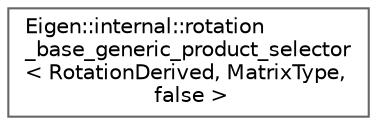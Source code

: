digraph "类继承关系图"
{
 // LATEX_PDF_SIZE
  bgcolor="transparent";
  edge [fontname=Helvetica,fontsize=10,labelfontname=Helvetica,labelfontsize=10];
  node [fontname=Helvetica,fontsize=10,shape=box,height=0.2,width=0.4];
  rankdir="LR";
  Node0 [id="Node000000",label="Eigen::internal::rotation\l_base_generic_product_selector\l\< RotationDerived, MatrixType,\l false \>",height=0.2,width=0.4,color="grey40", fillcolor="white", style="filled",URL="$struct_eigen_1_1internal_1_1rotation__base__generic__product__selector_3_01_rotation_derived_00_01_matrix_type_00_01false_01_4.html",tooltip=" "];
}
